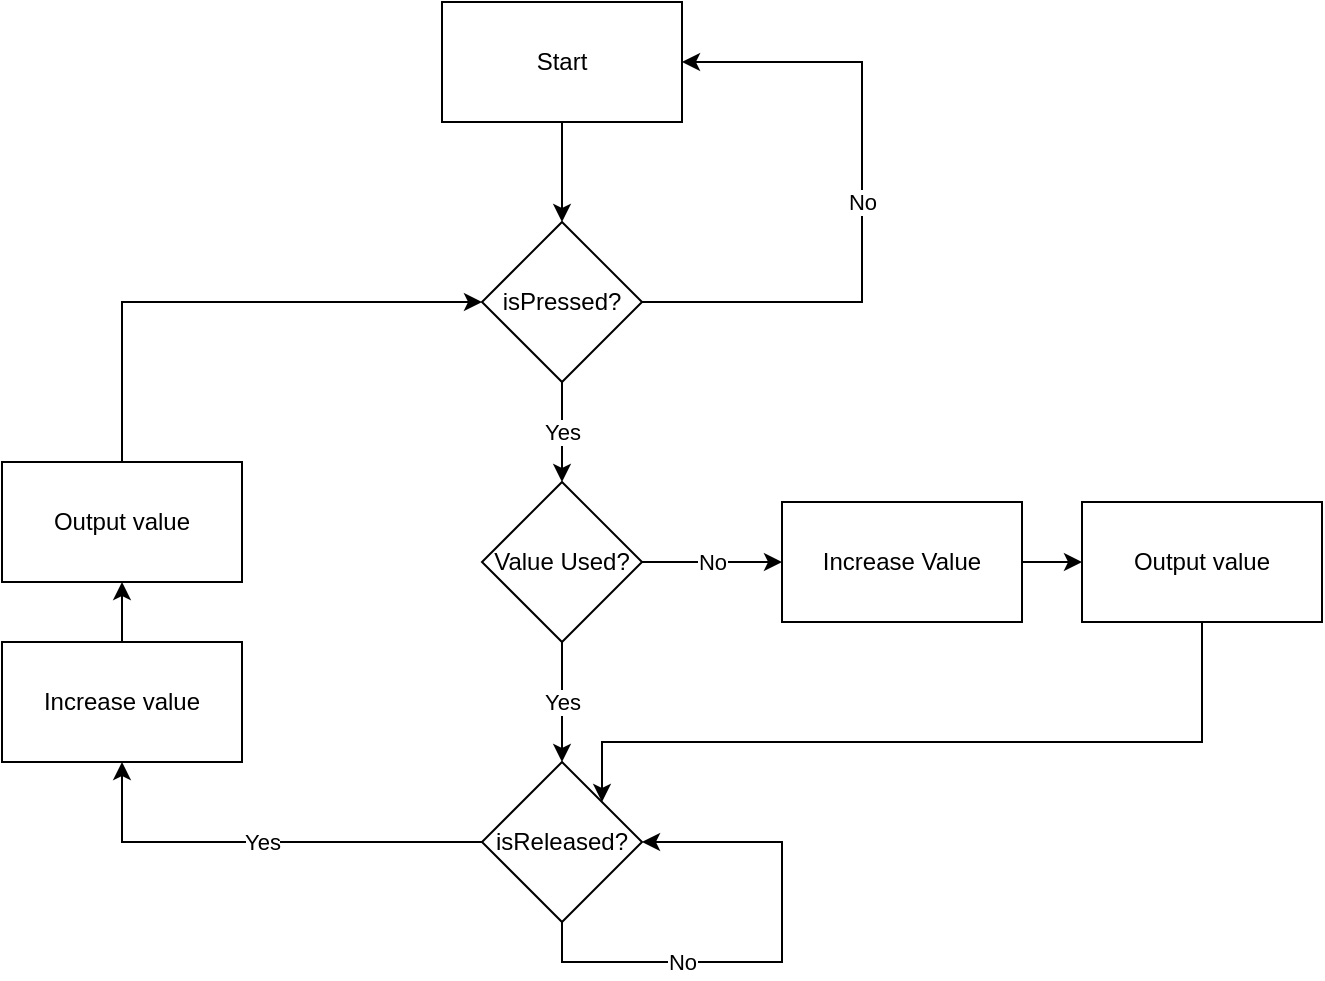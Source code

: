 <mxfile version="11.3.1" type="device" pages="1"><diagram id="cFUlZj6Z6pW7Q4fS2qjx" name="Page-1"><mxGraphModel dx="1151" dy="647" grid="1" gridSize="10" guides="1" tooltips="1" connect="1" arrows="1" fold="1" page="1" pageScale="1" pageWidth="827" pageHeight="1169" math="0" shadow="0"><root><mxCell id="0"/><mxCell id="1" parent="0"/><mxCell id="o-iYmIB40wyf_IMzabVX-3" value="" style="edgeStyle=orthogonalEdgeStyle;rounded=0;orthogonalLoop=1;jettySize=auto;html=1;entryX=0.5;entryY=0;entryDx=0;entryDy=0;" edge="1" parent="1" source="o-iYmIB40wyf_IMzabVX-1" target="o-iYmIB40wyf_IMzabVX-4"><mxGeometry relative="1" as="geometry"><mxPoint x="310" y="180" as="targetPoint"/></mxGeometry></mxCell><mxCell id="o-iYmIB40wyf_IMzabVX-1" value="Start" style="rounded=0;whiteSpace=wrap;html=1;" vertex="1" parent="1"><mxGeometry x="250" y="40" width="120" height="60" as="geometry"/></mxCell><mxCell id="o-iYmIB40wyf_IMzabVX-5" value="No" style="edgeStyle=orthogonalEdgeStyle;rounded=0;orthogonalLoop=1;jettySize=auto;html=1;exitX=1;exitY=0.5;exitDx=0;exitDy=0;entryX=1;entryY=0.5;entryDx=0;entryDy=0;" edge="1" parent="1" source="o-iYmIB40wyf_IMzabVX-4" target="o-iYmIB40wyf_IMzabVX-1"><mxGeometry relative="1" as="geometry"><Array as="points"><mxPoint x="460" y="190"/><mxPoint x="460" y="70"/></Array></mxGeometry></mxCell><mxCell id="o-iYmIB40wyf_IMzabVX-10" value="Yes" style="edgeStyle=orthogonalEdgeStyle;rounded=0;orthogonalLoop=1;jettySize=auto;html=1;exitX=0.5;exitY=1;exitDx=0;exitDy=0;entryX=0.5;entryY=0;entryDx=0;entryDy=0;" edge="1" parent="1" source="o-iYmIB40wyf_IMzabVX-4" target="o-iYmIB40wyf_IMzabVX-7"><mxGeometry relative="1" as="geometry"/></mxCell><mxCell id="o-iYmIB40wyf_IMzabVX-4" value="isPressed?" style="rhombus;whiteSpace=wrap;html=1;" vertex="1" parent="1"><mxGeometry x="270" y="150" width="80" height="80" as="geometry"/></mxCell><mxCell id="o-iYmIB40wyf_IMzabVX-9" value="No" style="edgeStyle=orthogonalEdgeStyle;rounded=0;orthogonalLoop=1;jettySize=auto;html=1;exitX=1;exitY=0.5;exitDx=0;exitDy=0;entryX=0;entryY=0.5;entryDx=0;entryDy=0;" edge="1" parent="1" source="o-iYmIB40wyf_IMzabVX-7" target="o-iYmIB40wyf_IMzabVX-8"><mxGeometry relative="1" as="geometry"/></mxCell><mxCell id="o-iYmIB40wyf_IMzabVX-12" value="Yes" style="edgeStyle=orthogonalEdgeStyle;rounded=0;orthogonalLoop=1;jettySize=auto;html=1;" edge="1" parent="1" source="o-iYmIB40wyf_IMzabVX-7" target="o-iYmIB40wyf_IMzabVX-11"><mxGeometry relative="1" as="geometry"/></mxCell><mxCell id="o-iYmIB40wyf_IMzabVX-7" value="Value Used?" style="rhombus;whiteSpace=wrap;html=1;" vertex="1" parent="1"><mxGeometry x="270" y="280" width="80" height="80" as="geometry"/></mxCell><mxCell id="o-iYmIB40wyf_IMzabVX-20" value="Yes" style="edgeStyle=orthogonalEdgeStyle;rounded=0;orthogonalLoop=1;jettySize=auto;html=1;exitX=0;exitY=0.5;exitDx=0;exitDy=0;entryX=0.5;entryY=1;entryDx=0;entryDy=0;" edge="1" parent="1" source="o-iYmIB40wyf_IMzabVX-11" target="o-iYmIB40wyf_IMzabVX-21"><mxGeometry relative="1" as="geometry"><mxPoint x="90" y="370" as="targetPoint"/></mxGeometry></mxCell><mxCell id="o-iYmIB40wyf_IMzabVX-25" value="No" style="edgeStyle=orthogonalEdgeStyle;rounded=0;orthogonalLoop=1;jettySize=auto;html=1;exitX=0.5;exitY=1;exitDx=0;exitDy=0;entryX=1;entryY=0.5;entryDx=0;entryDy=0;" edge="1" parent="1" source="o-iYmIB40wyf_IMzabVX-11" target="o-iYmIB40wyf_IMzabVX-11"><mxGeometry x="-0.385" relative="1" as="geometry"><mxPoint x="420" y="470" as="targetPoint"/><Array as="points"><mxPoint x="310" y="520"/><mxPoint x="420" y="520"/><mxPoint x="420" y="460"/></Array><mxPoint as="offset"/></mxGeometry></mxCell><mxCell id="o-iYmIB40wyf_IMzabVX-11" value="isReleased?" style="rhombus;whiteSpace=wrap;html=1;" vertex="1" parent="1"><mxGeometry x="270" y="420" width="80" height="80" as="geometry"/></mxCell><mxCell id="o-iYmIB40wyf_IMzabVX-17" style="edgeStyle=orthogonalEdgeStyle;rounded=0;orthogonalLoop=1;jettySize=auto;html=1;exitX=0.5;exitY=1;exitDx=0;exitDy=0;entryX=1;entryY=0;entryDx=0;entryDy=0;" edge="1" parent="1" source="o-iYmIB40wyf_IMzabVX-18" target="o-iYmIB40wyf_IMzabVX-11"><mxGeometry relative="1" as="geometry"><Array as="points"><mxPoint x="630" y="410"/><mxPoint x="330" y="410"/></Array></mxGeometry></mxCell><mxCell id="o-iYmIB40wyf_IMzabVX-19" value="" style="edgeStyle=orthogonalEdgeStyle;rounded=0;orthogonalLoop=1;jettySize=auto;html=1;" edge="1" parent="1" source="o-iYmIB40wyf_IMzabVX-8" target="o-iYmIB40wyf_IMzabVX-18"><mxGeometry relative="1" as="geometry"/></mxCell><mxCell id="o-iYmIB40wyf_IMzabVX-8" value="Increase Value" style="rounded=0;whiteSpace=wrap;html=1;" vertex="1" parent="1"><mxGeometry x="420" y="290" width="120" height="60" as="geometry"/></mxCell><mxCell id="o-iYmIB40wyf_IMzabVX-18" value="Output value" style="rounded=0;whiteSpace=wrap;html=1;" vertex="1" parent="1"><mxGeometry x="570" y="290" width="120" height="60" as="geometry"/></mxCell><mxCell id="o-iYmIB40wyf_IMzabVX-23" style="edgeStyle=orthogonalEdgeStyle;rounded=0;orthogonalLoop=1;jettySize=auto;html=1;exitX=0.5;exitY=0;exitDx=0;exitDy=0;entryX=0.5;entryY=1;entryDx=0;entryDy=0;" edge="1" parent="1" source="o-iYmIB40wyf_IMzabVX-21" target="o-iYmIB40wyf_IMzabVX-22"><mxGeometry relative="1" as="geometry"/></mxCell><mxCell id="o-iYmIB40wyf_IMzabVX-21" value="Increase value" style="rounded=0;whiteSpace=wrap;html=1;" vertex="1" parent="1"><mxGeometry x="30" y="360" width="120" height="60" as="geometry"/></mxCell><mxCell id="o-iYmIB40wyf_IMzabVX-24" style="edgeStyle=orthogonalEdgeStyle;rounded=0;orthogonalLoop=1;jettySize=auto;html=1;exitX=0.5;exitY=0;exitDx=0;exitDy=0;entryX=0;entryY=0.5;entryDx=0;entryDy=0;" edge="1" parent="1" source="o-iYmIB40wyf_IMzabVX-22" target="o-iYmIB40wyf_IMzabVX-4"><mxGeometry relative="1" as="geometry"><Array as="points"><mxPoint x="90" y="190"/></Array></mxGeometry></mxCell><mxCell id="o-iYmIB40wyf_IMzabVX-22" value="Output value" style="rounded=0;whiteSpace=wrap;html=1;" vertex="1" parent="1"><mxGeometry x="30" y="270" width="120" height="60" as="geometry"/></mxCell></root></mxGraphModel></diagram></mxfile>